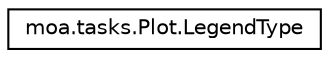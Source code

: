 digraph "Graphical Class Hierarchy"
{
 // LATEX_PDF_SIZE
  edge [fontname="Helvetica",fontsize="10",labelfontname="Helvetica",labelfontsize="10"];
  node [fontname="Helvetica",fontsize="10",shape=record];
  rankdir="LR";
  Node0 [label="moa.tasks.Plot.LegendType",height=0.2,width=0.4,color="black", fillcolor="white", style="filled",URL="$enummoa_1_1tasks_1_1_plot_1_1_legend_type.html",tooltip=" "];
}
